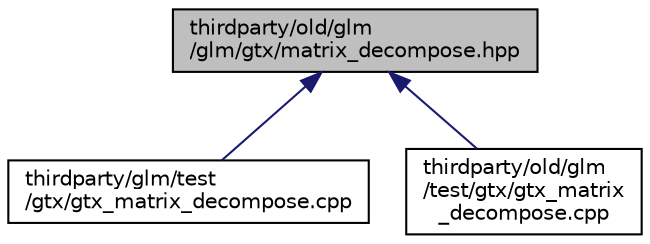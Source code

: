 digraph "thirdparty/old/glm/glm/gtx/matrix_decompose.hpp"
{
  edge [fontname="Helvetica",fontsize="10",labelfontname="Helvetica",labelfontsize="10"];
  node [fontname="Helvetica",fontsize="10",shape=record];
  Node1 [label="thirdparty/old/glm\l/glm/gtx/matrix_decompose.hpp",height=0.2,width=0.4,color="black", fillcolor="grey75", style="filled", fontcolor="black"];
  Node1 -> Node2 [dir="back",color="midnightblue",fontsize="10",style="solid",fontname="Helvetica"];
  Node2 [label="thirdparty/glm/test\l/gtx/gtx_matrix_decompose.cpp",height=0.2,width=0.4,color="black", fillcolor="white", style="filled",URL="$glm_2test_2gtx_2gtx__matrix__decompose_8cpp.html"];
  Node1 -> Node3 [dir="back",color="midnightblue",fontsize="10",style="solid",fontname="Helvetica"];
  Node3 [label="thirdparty/old/glm\l/test/gtx/gtx_matrix\l_decompose.cpp",height=0.2,width=0.4,color="black", fillcolor="white", style="filled",URL="$old_2glm_2test_2gtx_2gtx__matrix__decompose_8cpp.html"];
}
